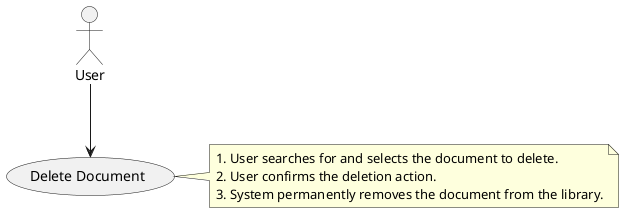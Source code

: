 @startuml DeleteDocument
actor User

usecase "Delete Document" as UC4

User --> UC4

note right of UC4
  1. User searches for and selects the document to delete.
  2. User confirms the deletion action.
  3. System permanently removes the document from the library.
end note
@enduml
